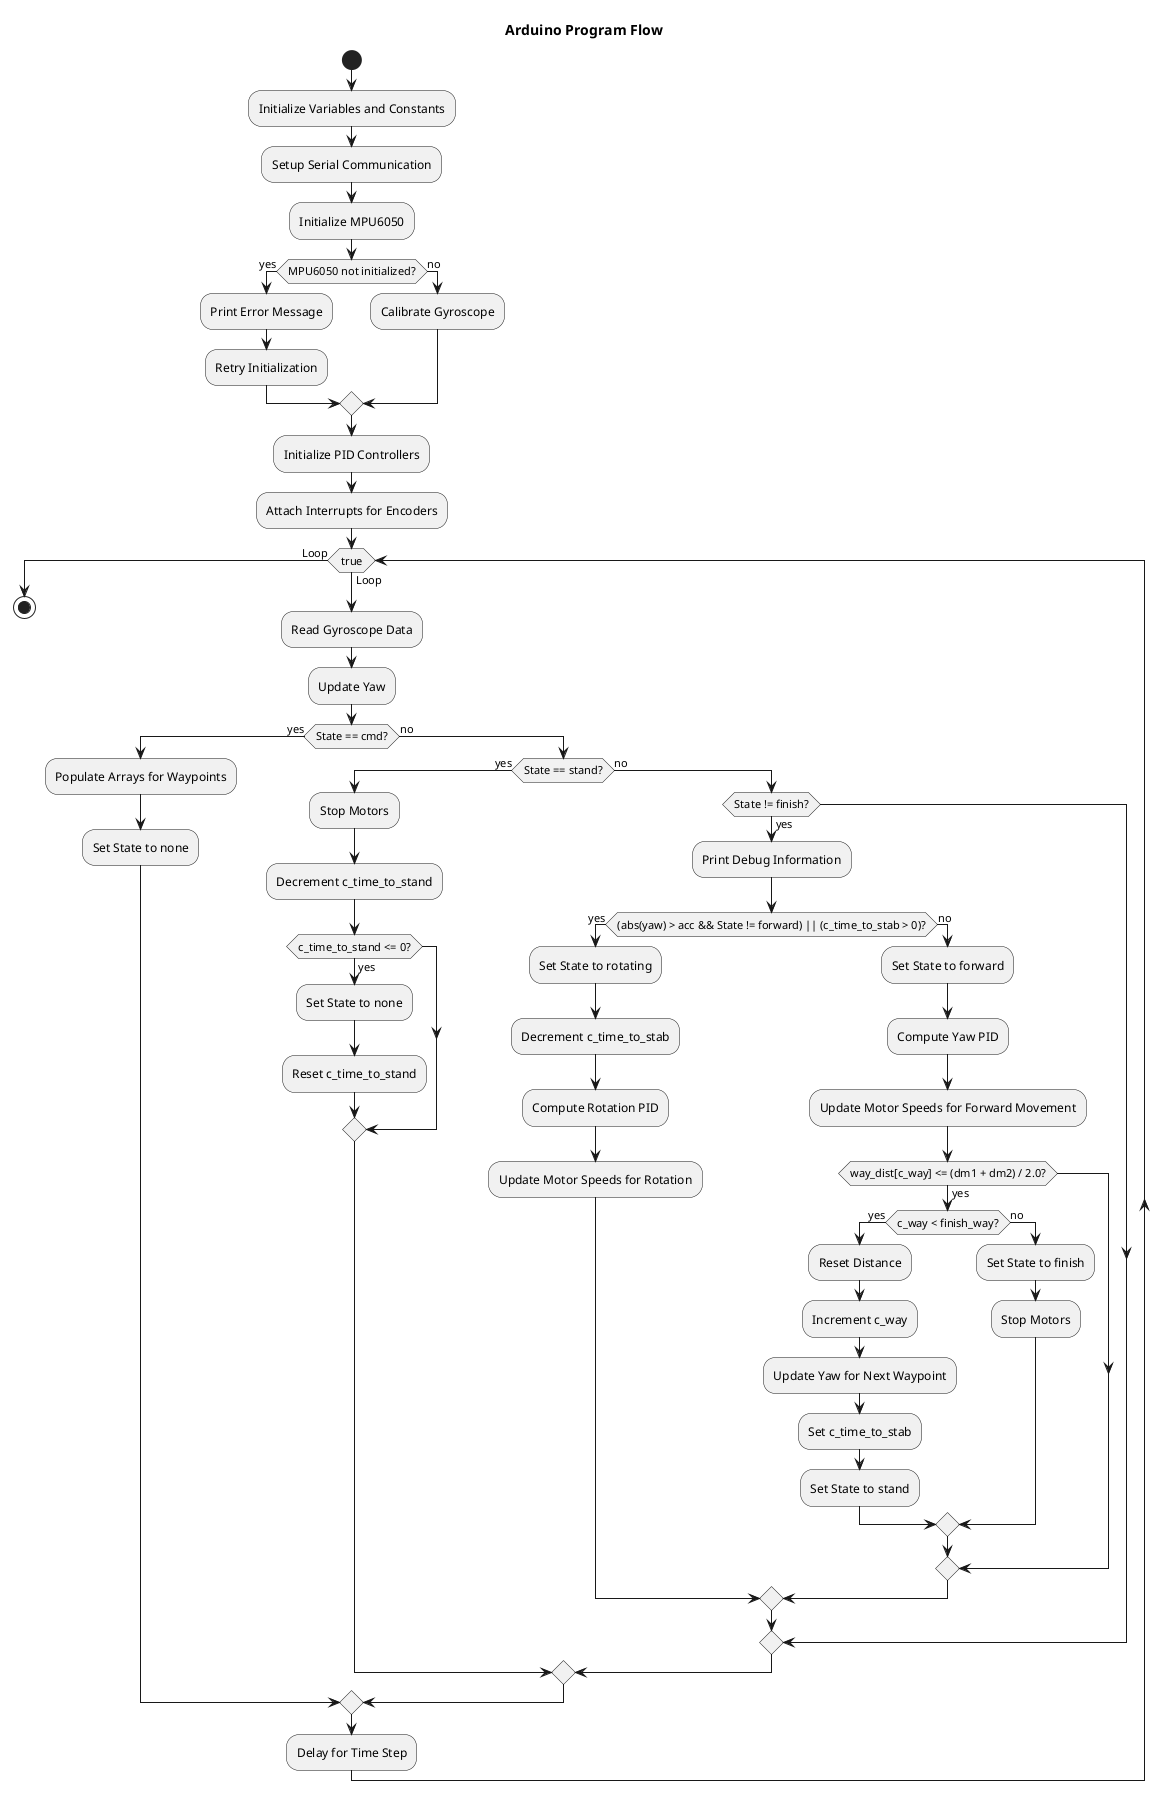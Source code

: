 @startuml
start

title Arduino Program Flow

:Initialize Variables and Constants;
:Setup Serial Communication;
:Initialize MPU6050;
if (MPU6050 not initialized?) then (yes)
  :Print Error Message;
  :Retry Initialization;
else (no)
  :Calibrate Gyroscope;
endif

:Initialize PID Controllers;
:Attach Interrupts for Encoders;

while (true) is (Loop)
  :Read Gyroscope Data;
  :Update Yaw;

  if (State == cmd?) then (yes)
    :Populate Arrays for Waypoints;
    :Set State to none;
  else (no)
    if (State == stand?) then (yes)
      :Stop Motors;
      :Decrement c_time_to_stand;
      if (c_time_to_stand <= 0?) then (yes)
        :Set State to none;
        :Reset c_time_to_stand;
      endif
    else (no)
      if (State != finish?) then (yes)
        :Print Debug Information;

        if ((abs(yaw) > acc && State != forward) || (c_time_to_stab > 0)?) then (yes)
          :Set State to rotating;
          :Decrement c_time_to_stab;
          :Compute Rotation PID;
          :Update Motor Speeds for Rotation;
        else (no)
          :Set State to forward;
          :Compute Yaw PID;
          :Update Motor Speeds for Forward Movement;

          if (way_dist[c_way] <= (dm1 + dm2) / 2.0?) then (yes)
            if (c_way < finish_way?) then (yes)
              :Reset Distance;
              :Increment c_way;
              :Update Yaw for Next Waypoint;
              :Set c_time_to_stab;
              :Set State to stand;
            else (no)
              :Set State to finish;
              :Stop Motors;
            endif
          endif
        endif
      endif
    endif
  endif

  :Delay for Time Step;
endwhile (Loop)

stop
@enduml
